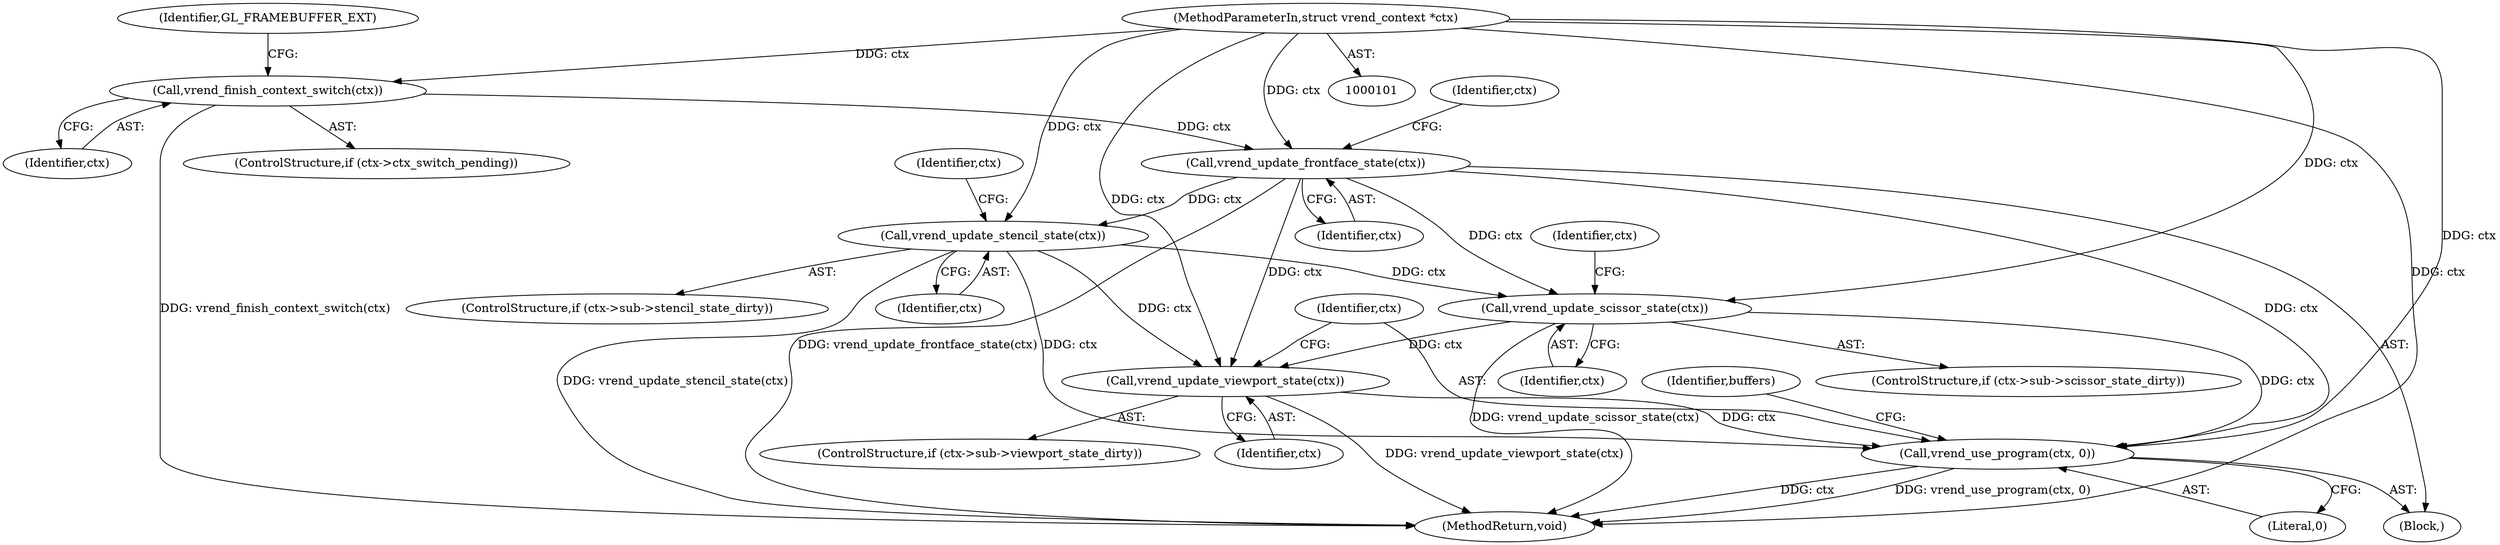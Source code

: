 digraph "0_virglrenderer_48f67f60967f963b698ec8df57ec6912a43d6282@API" {
"1000130" [label="(Call,vrend_update_frontface_state(ctx))"];
"1000121" [label="(Call,vrend_finish_context_switch(ctx))"];
"1000102" [label="(MethodParameterIn,struct vrend_context *ctx)"];
"1000138" [label="(Call,vrend_update_stencil_state(ctx))"];
"1000146" [label="(Call,vrend_update_scissor_state(ctx))"];
"1000154" [label="(Call,vrend_update_viewport_state(ctx))"];
"1000156" [label="(Call,vrend_use_program(ctx, 0))"];
"1000130" [label="(Call,vrend_update_frontface_state(ctx))"];
"1000117" [label="(ControlStructure,if (ctx->ctx_switch_pending))"];
"1000102" [label="(MethodParameterIn,struct vrend_context *ctx)"];
"1000138" [label="(Call,vrend_update_stencil_state(ctx))"];
"1000151" [label="(Identifier,ctx)"];
"1000157" [label="(Identifier,ctx)"];
"1000124" [label="(Identifier,GL_FRAMEBUFFER_EXT)"];
"1000135" [label="(Identifier,ctx)"];
"1000147" [label="(Identifier,ctx)"];
"1000156" [label="(Call,vrend_use_program(ctx, 0))"];
"1000131" [label="(Identifier,ctx)"];
"1000161" [label="(Identifier,buffers)"];
"1000158" [label="(Literal,0)"];
"1000415" [label="(MethodReturn,void)"];
"1000107" [label="(Block,)"];
"1000121" [label="(Call,vrend_finish_context_switch(ctx))"];
"1000139" [label="(Identifier,ctx)"];
"1000122" [label="(Identifier,ctx)"];
"1000154" [label="(Call,vrend_update_viewport_state(ctx))"];
"1000143" [label="(Identifier,ctx)"];
"1000148" [label="(ControlStructure,if (ctx->sub->viewport_state_dirty))"];
"1000155" [label="(Identifier,ctx)"];
"1000146" [label="(Call,vrend_update_scissor_state(ctx))"];
"1000132" [label="(ControlStructure,if (ctx->sub->stencil_state_dirty))"];
"1000140" [label="(ControlStructure,if (ctx->sub->scissor_state_dirty))"];
"1000130" -> "1000107"  [label="AST: "];
"1000130" -> "1000131"  [label="CFG: "];
"1000131" -> "1000130"  [label="AST: "];
"1000135" -> "1000130"  [label="CFG: "];
"1000130" -> "1000415"  [label="DDG: vrend_update_frontface_state(ctx)"];
"1000121" -> "1000130"  [label="DDG: ctx"];
"1000102" -> "1000130"  [label="DDG: ctx"];
"1000130" -> "1000138"  [label="DDG: ctx"];
"1000130" -> "1000146"  [label="DDG: ctx"];
"1000130" -> "1000154"  [label="DDG: ctx"];
"1000130" -> "1000156"  [label="DDG: ctx"];
"1000121" -> "1000117"  [label="AST: "];
"1000121" -> "1000122"  [label="CFG: "];
"1000122" -> "1000121"  [label="AST: "];
"1000124" -> "1000121"  [label="CFG: "];
"1000121" -> "1000415"  [label="DDG: vrend_finish_context_switch(ctx)"];
"1000102" -> "1000121"  [label="DDG: ctx"];
"1000102" -> "1000101"  [label="AST: "];
"1000102" -> "1000415"  [label="DDG: ctx"];
"1000102" -> "1000138"  [label="DDG: ctx"];
"1000102" -> "1000146"  [label="DDG: ctx"];
"1000102" -> "1000154"  [label="DDG: ctx"];
"1000102" -> "1000156"  [label="DDG: ctx"];
"1000138" -> "1000132"  [label="AST: "];
"1000138" -> "1000139"  [label="CFG: "];
"1000139" -> "1000138"  [label="AST: "];
"1000143" -> "1000138"  [label="CFG: "];
"1000138" -> "1000415"  [label="DDG: vrend_update_stencil_state(ctx)"];
"1000138" -> "1000146"  [label="DDG: ctx"];
"1000138" -> "1000154"  [label="DDG: ctx"];
"1000138" -> "1000156"  [label="DDG: ctx"];
"1000146" -> "1000140"  [label="AST: "];
"1000146" -> "1000147"  [label="CFG: "];
"1000147" -> "1000146"  [label="AST: "];
"1000151" -> "1000146"  [label="CFG: "];
"1000146" -> "1000415"  [label="DDG: vrend_update_scissor_state(ctx)"];
"1000146" -> "1000154"  [label="DDG: ctx"];
"1000146" -> "1000156"  [label="DDG: ctx"];
"1000154" -> "1000148"  [label="AST: "];
"1000154" -> "1000155"  [label="CFG: "];
"1000155" -> "1000154"  [label="AST: "];
"1000157" -> "1000154"  [label="CFG: "];
"1000154" -> "1000415"  [label="DDG: vrend_update_viewport_state(ctx)"];
"1000154" -> "1000156"  [label="DDG: ctx"];
"1000156" -> "1000107"  [label="AST: "];
"1000156" -> "1000158"  [label="CFG: "];
"1000157" -> "1000156"  [label="AST: "];
"1000158" -> "1000156"  [label="AST: "];
"1000161" -> "1000156"  [label="CFG: "];
"1000156" -> "1000415"  [label="DDG: ctx"];
"1000156" -> "1000415"  [label="DDG: vrend_use_program(ctx, 0)"];
}
